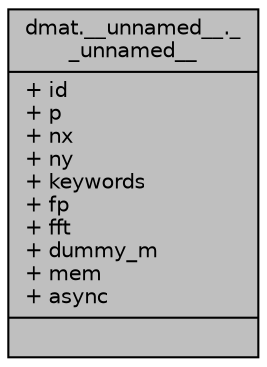 digraph "dmat.__unnamed__.__unnamed__"
{
 // INTERACTIVE_SVG=YES
  bgcolor="transparent";
  edge [fontname="Helvetica",fontsize="10",labelfontname="Helvetica",labelfontsize="10"];
  node [fontname="Helvetica",fontsize="10",shape=record];
  Node150 [label="{dmat.__unnamed__._\l_unnamed__\n|+ id\l+ p\l+ nx\l+ ny\l+ keywords\l+ fp\l+ fft\l+ dummy_m\l+ mem\l+ async\l|}",height=0.2,width=0.4,color="black", fillcolor="grey75", style="filled", fontcolor="black"];
}
